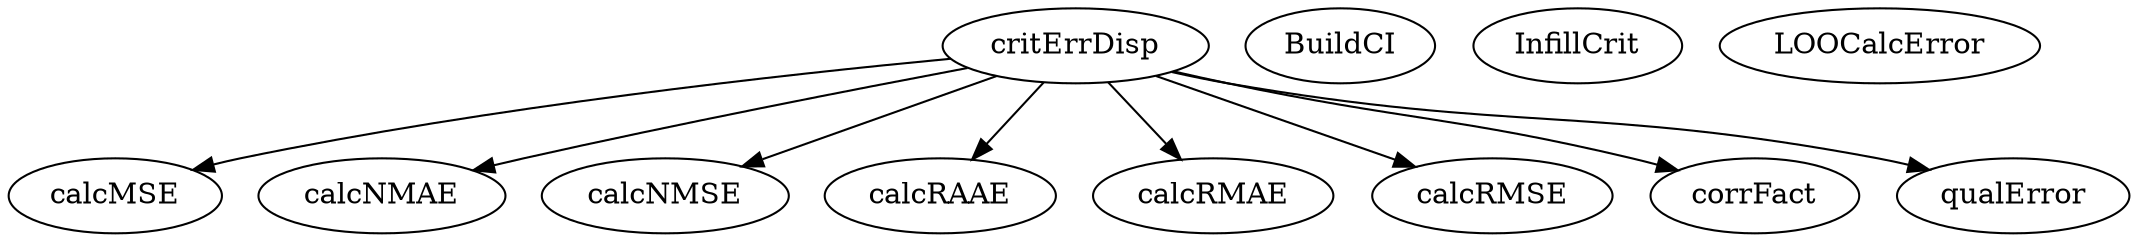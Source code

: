 /* Created by mdot for Matlab */
digraph m2html {
  critErrDisp -> calcMSE;
  critErrDisp -> calcNMAE;
  critErrDisp -> calcNMSE;
  critErrDisp -> calcRAAE;
  critErrDisp -> calcRMAE;
  critErrDisp -> calcRMSE;
  critErrDisp -> corrFact;
  critErrDisp -> qualError;

  BuildCI [URL="BuildCI.html"];
  InfillCrit [URL="InfillCrit.html"];
  LOOCalcError [URL="LOOCalcError.html"];
  calcMSE [URL="calcMSE.html"];
  calcNMAE [URL="calcNMAE.html"];
  calcNMSE [URL="calcNMSE.html"];
  calcRAAE [URL="calcRAAE.html"];
  calcRMAE [URL="calcRMAE.html"];
  calcRMSE [URL="calcRMSE.html"];
  corrFact [URL="corrFact.html"];
  critErrDisp [URL="critErrDisp.html"];
  qualError [URL="qualError.html"];
}